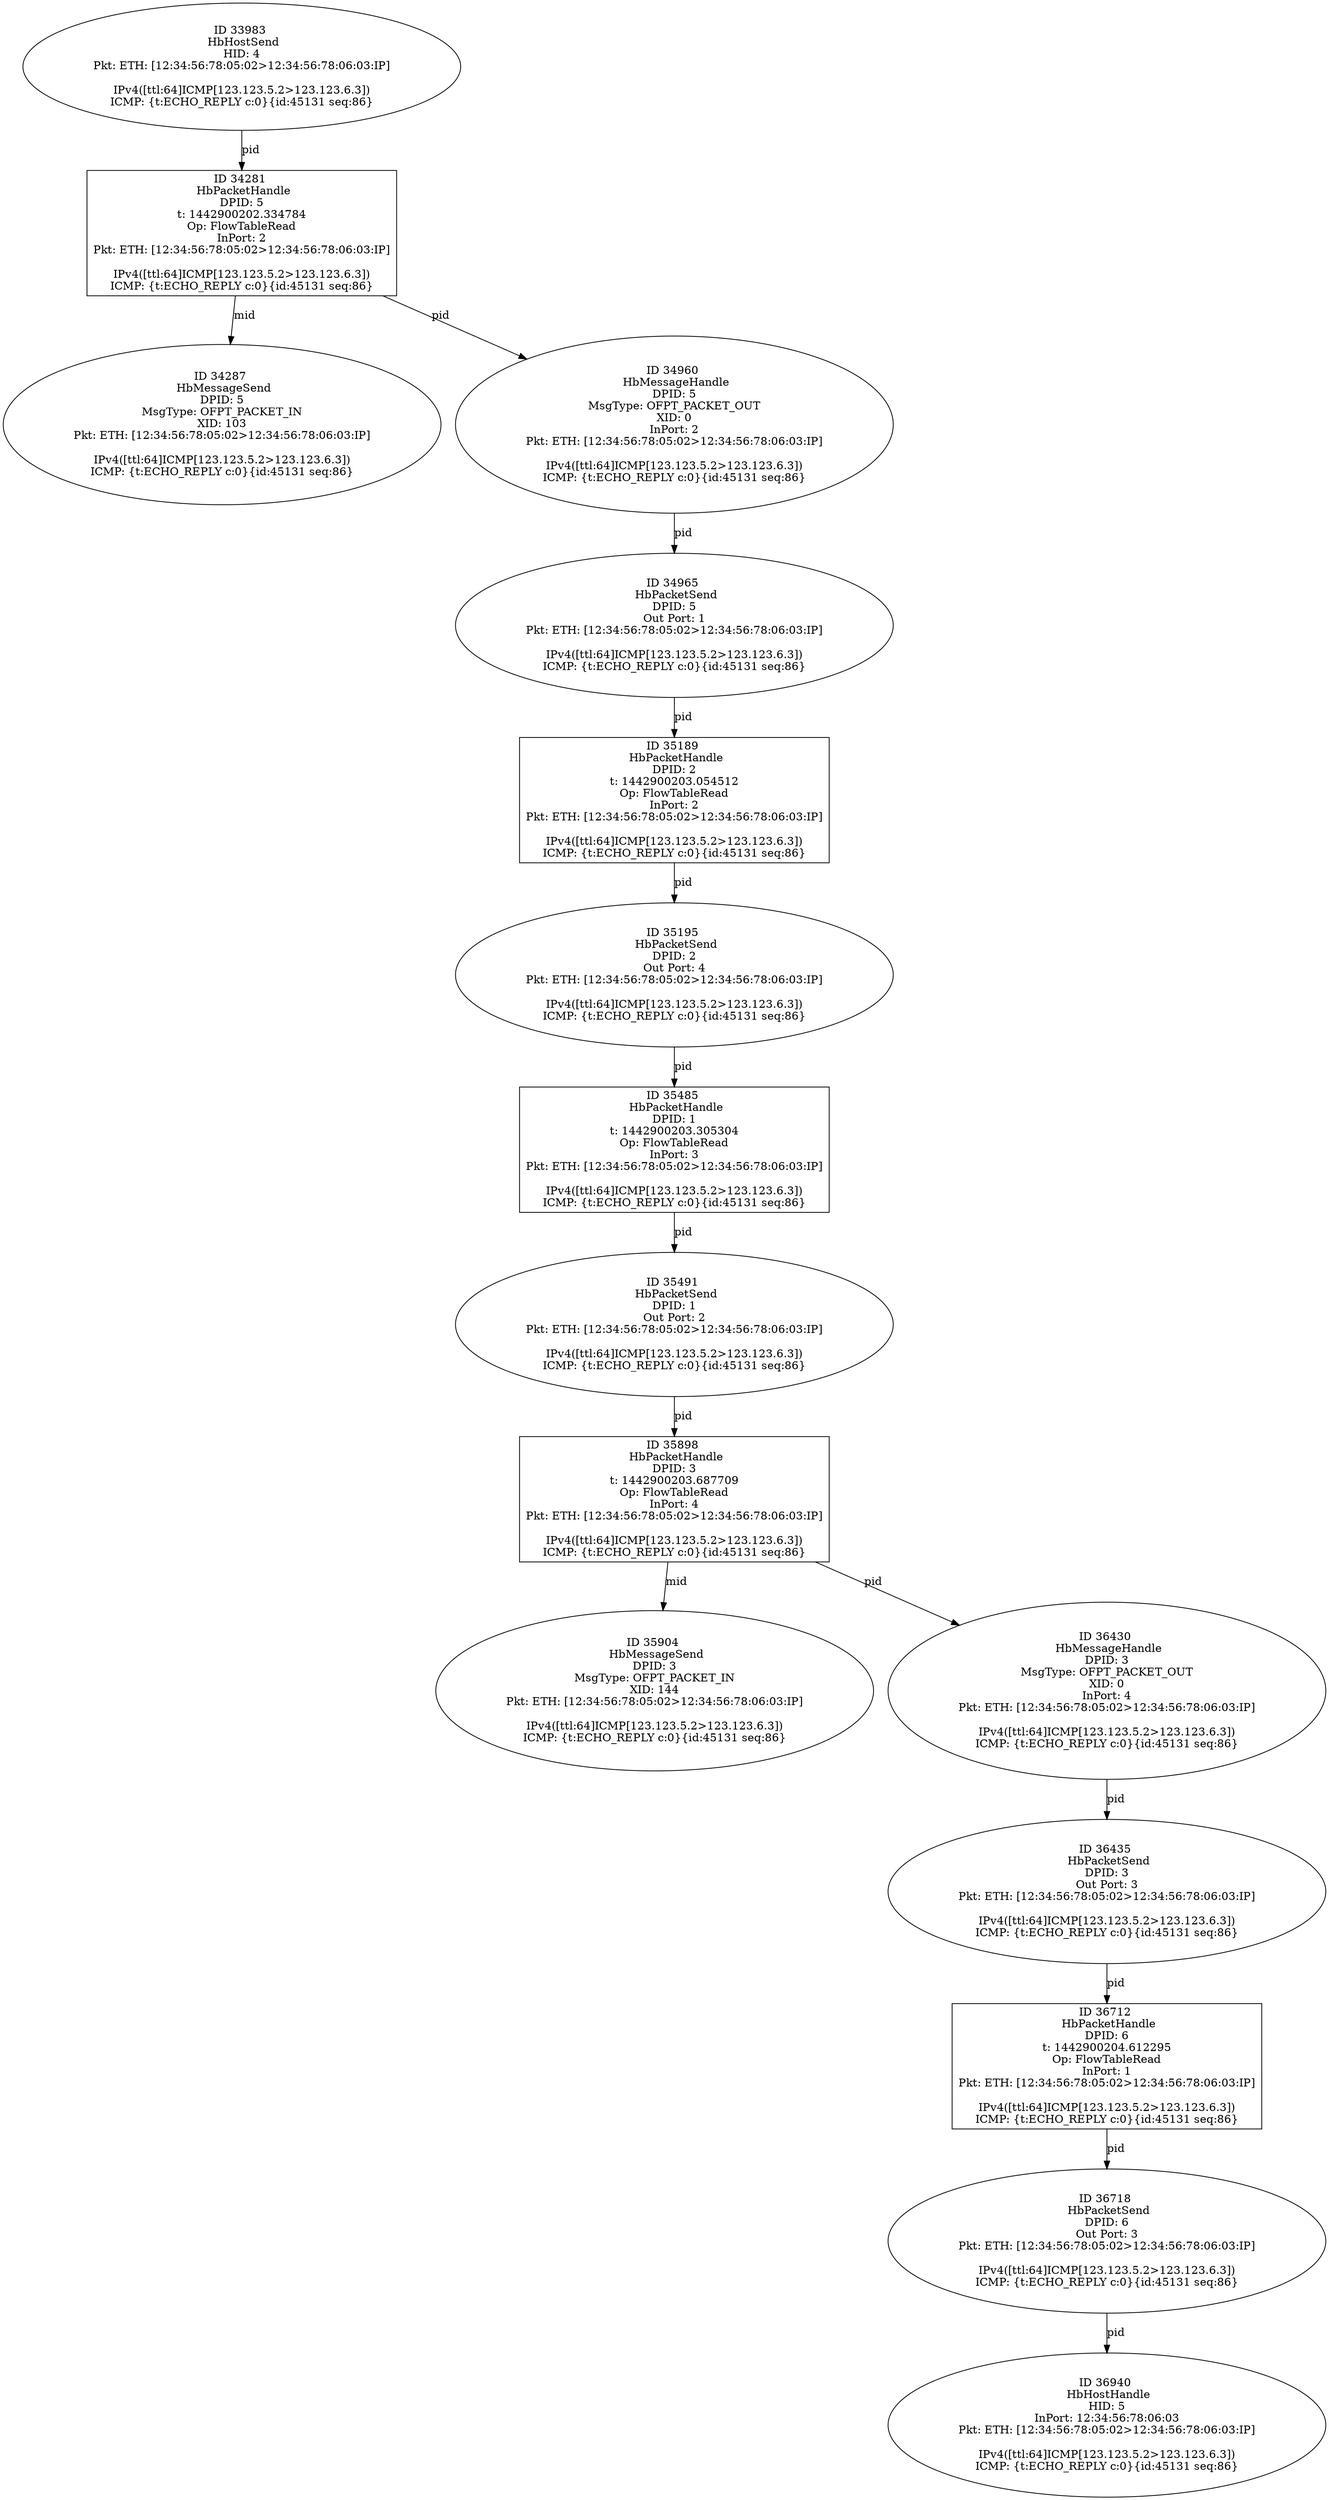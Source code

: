 strict digraph G {
35904 [shape=oval, event=<hb_events.HbMessageSend object at 0x10f3a8550>, label="ID 35904 
 HbMessageSend
DPID: 3
MsgType: OFPT_PACKET_IN
XID: 144
Pkt: ETH: [12:34:56:78:05:02>12:34:56:78:06:03:IP]

IPv4([ttl:64]ICMP[123.123.5.2>123.123.6.3])
ICMP: {t:ECHO_REPLY c:0}{id:45131 seq:86}"];
35491 [shape=oval, event=<hb_events.HbPacketSend object at 0x10f1d4550>, label="ID 35491 
 HbPacketSend
DPID: 1
Out Port: 2
Pkt: ETH: [12:34:56:78:05:02>12:34:56:78:06:03:IP]

IPv4([ttl:64]ICMP[123.123.5.2>123.123.6.3])
ICMP: {t:ECHO_REPLY c:0}{id:45131 seq:86}"];
35189 [shape=box, event=<hb_events.HbPacketHandle object at 0x10f0edad0>, label="ID 35189 
 HbPacketHandle
DPID: 2
t: 1442900203.054512
Op: FlowTableRead
InPort: 2
Pkt: ETH: [12:34:56:78:05:02>12:34:56:78:06:03:IP]

IPv4([ttl:64]ICMP[123.123.5.2>123.123.6.3])
ICMP: {t:ECHO_REPLY c:0}{id:45131 seq:86}"];
36712 [shape=box, event=<hb_events.HbPacketHandle object at 0x10f79e6d0>, label="ID 36712 
 HbPacketHandle
DPID: 6
t: 1442900204.612295
Op: FlowTableRead
InPort: 1
Pkt: ETH: [12:34:56:78:05:02>12:34:56:78:06:03:IP]

IPv4([ttl:64]ICMP[123.123.5.2>123.123.6.3])
ICMP: {t:ECHO_REPLY c:0}{id:45131 seq:86}"];
34281 [shape=box, event=<hb_events.HbPacketHandle object at 0x10ee56590>, label="ID 34281 
 HbPacketHandle
DPID: 5
t: 1442900202.334784
Op: FlowTableRead
InPort: 2
Pkt: ETH: [12:34:56:78:05:02>12:34:56:78:06:03:IP]

IPv4([ttl:64]ICMP[123.123.5.2>123.123.6.3])
ICMP: {t:ECHO_REPLY c:0}{id:45131 seq:86}"];
36940 [shape=oval, event=<hb_events.HbHostHandle object at 0x10f905a10>, label="ID 36940 
 HbHostHandle
HID: 5
InPort: 12:34:56:78:06:03
Pkt: ETH: [12:34:56:78:05:02>12:34:56:78:06:03:IP]

IPv4([ttl:64]ICMP[123.123.5.2>123.123.6.3])
ICMP: {t:ECHO_REPLY c:0}{id:45131 seq:86}"];
36718 [shape=oval, event=<hb_events.HbPacketSend object at 0x10f79e690>, label="ID 36718 
 HbPacketSend
DPID: 6
Out Port: 3
Pkt: ETH: [12:34:56:78:05:02>12:34:56:78:06:03:IP]

IPv4([ttl:64]ICMP[123.123.5.2>123.123.6.3])
ICMP: {t:ECHO_REPLY c:0}{id:45131 seq:86}"];
34287 [shape=oval, event=<hb_events.HbMessageSend object at 0x10ee5c9d0>, label="ID 34287 
 HbMessageSend
DPID: 5
MsgType: OFPT_PACKET_IN
XID: 103
Pkt: ETH: [12:34:56:78:05:02>12:34:56:78:06:03:IP]

IPv4([ttl:64]ICMP[123.123.5.2>123.123.6.3])
ICMP: {t:ECHO_REPLY c:0}{id:45131 seq:86}"];
34960 [shape=oval, event=<hb_events.HbMessageHandle object at 0x10f03fb50>, label="ID 34960 
 HbMessageHandle
DPID: 5
MsgType: OFPT_PACKET_OUT
XID: 0
InPort: 2
Pkt: ETH: [12:34:56:78:05:02>12:34:56:78:06:03:IP]

IPv4([ttl:64]ICMP[123.123.5.2>123.123.6.3])
ICMP: {t:ECHO_REPLY c:0}{id:45131 seq:86}"];
34965 [shape=oval, event=<hb_events.HbPacketSend object at 0x10f04c090>, label="ID 34965 
 HbPacketSend
DPID: 5
Out Port: 1
Pkt: ETH: [12:34:56:78:05:02>12:34:56:78:06:03:IP]

IPv4([ttl:64]ICMP[123.123.5.2>123.123.6.3])
ICMP: {t:ECHO_REPLY c:0}{id:45131 seq:86}"];
36435 [shape=oval, event=<hb_events.HbPacketSend object at 0x10f6072d0>, label="ID 36435 
 HbPacketSend
DPID: 3
Out Port: 3
Pkt: ETH: [12:34:56:78:05:02>12:34:56:78:06:03:IP]

IPv4([ttl:64]ICMP[123.123.5.2>123.123.6.3])
ICMP: {t:ECHO_REPLY c:0}{id:45131 seq:86}"];
36430 [shape=oval, event=<hb_events.HbMessageHandle object at 0x10f5cde50>, label="ID 36430 
 HbMessageHandle
DPID: 3
MsgType: OFPT_PACKET_OUT
XID: 0
InPort: 4
Pkt: ETH: [12:34:56:78:05:02>12:34:56:78:06:03:IP]

IPv4([ttl:64]ICMP[123.123.5.2>123.123.6.3])
ICMP: {t:ECHO_REPLY c:0}{id:45131 seq:86}"];
35898 [shape=box, event=<hb_events.HbPacketHandle object at 0x10f393610>, label="ID 35898 
 HbPacketHandle
DPID: 3
t: 1442900203.687709
Op: FlowTableRead
InPort: 4
Pkt: ETH: [12:34:56:78:05:02>12:34:56:78:06:03:IP]

IPv4([ttl:64]ICMP[123.123.5.2>123.123.6.3])
ICMP: {t:ECHO_REPLY c:0}{id:45131 seq:86}"];
35195 [shape=oval, event=<hb_events.HbPacketSend object at 0x10f0edcd0>, label="ID 35195 
 HbPacketSend
DPID: 2
Out Port: 4
Pkt: ETH: [12:34:56:78:05:02>12:34:56:78:06:03:IP]

IPv4([ttl:64]ICMP[123.123.5.2>123.123.6.3])
ICMP: {t:ECHO_REPLY c:0}{id:45131 seq:86}"];
35485 [shape=box, event=<hb_events.HbPacketHandle object at 0x10f1c9f50>, label="ID 35485 
 HbPacketHandle
DPID: 1
t: 1442900203.305304
Op: FlowTableRead
InPort: 3
Pkt: ETH: [12:34:56:78:05:02>12:34:56:78:06:03:IP]

IPv4([ttl:64]ICMP[123.123.5.2>123.123.6.3])
ICMP: {t:ECHO_REPLY c:0}{id:45131 seq:86}"];
33983 [shape=oval, event=<hb_events.HbHostSend object at 0x10edba2d0>, label="ID 33983 
 HbHostSend
HID: 4
Pkt: ETH: [12:34:56:78:05:02>12:34:56:78:06:03:IP]

IPv4([ttl:64]ICMP[123.123.5.2>123.123.6.3])
ICMP: {t:ECHO_REPLY c:0}{id:45131 seq:86}"];
35491 -> 35898  [rel=pid, label=pid];
36712 -> 36718  [rel=pid, label=pid];
34281 -> 34960  [rel=pid, label=pid];
34281 -> 34287  [rel=mid, label=mid];
33983 -> 34281  [rel=pid, label=pid];
36718 -> 36940  [rel=pid, label=pid];
34960 -> 34965  [rel=pid, label=pid];
36435 -> 36712  [rel=pid, label=pid];
35189 -> 35195  [rel=pid, label=pid];
35898 -> 35904  [rel=mid, label=mid];
35898 -> 36430  [rel=pid, label=pid];
35195 -> 35485  [rel=pid, label=pid];
36430 -> 36435  [rel=pid, label=pid];
35485 -> 35491  [rel=pid, label=pid];
34965 -> 35189  [rel=pid, label=pid];
}
